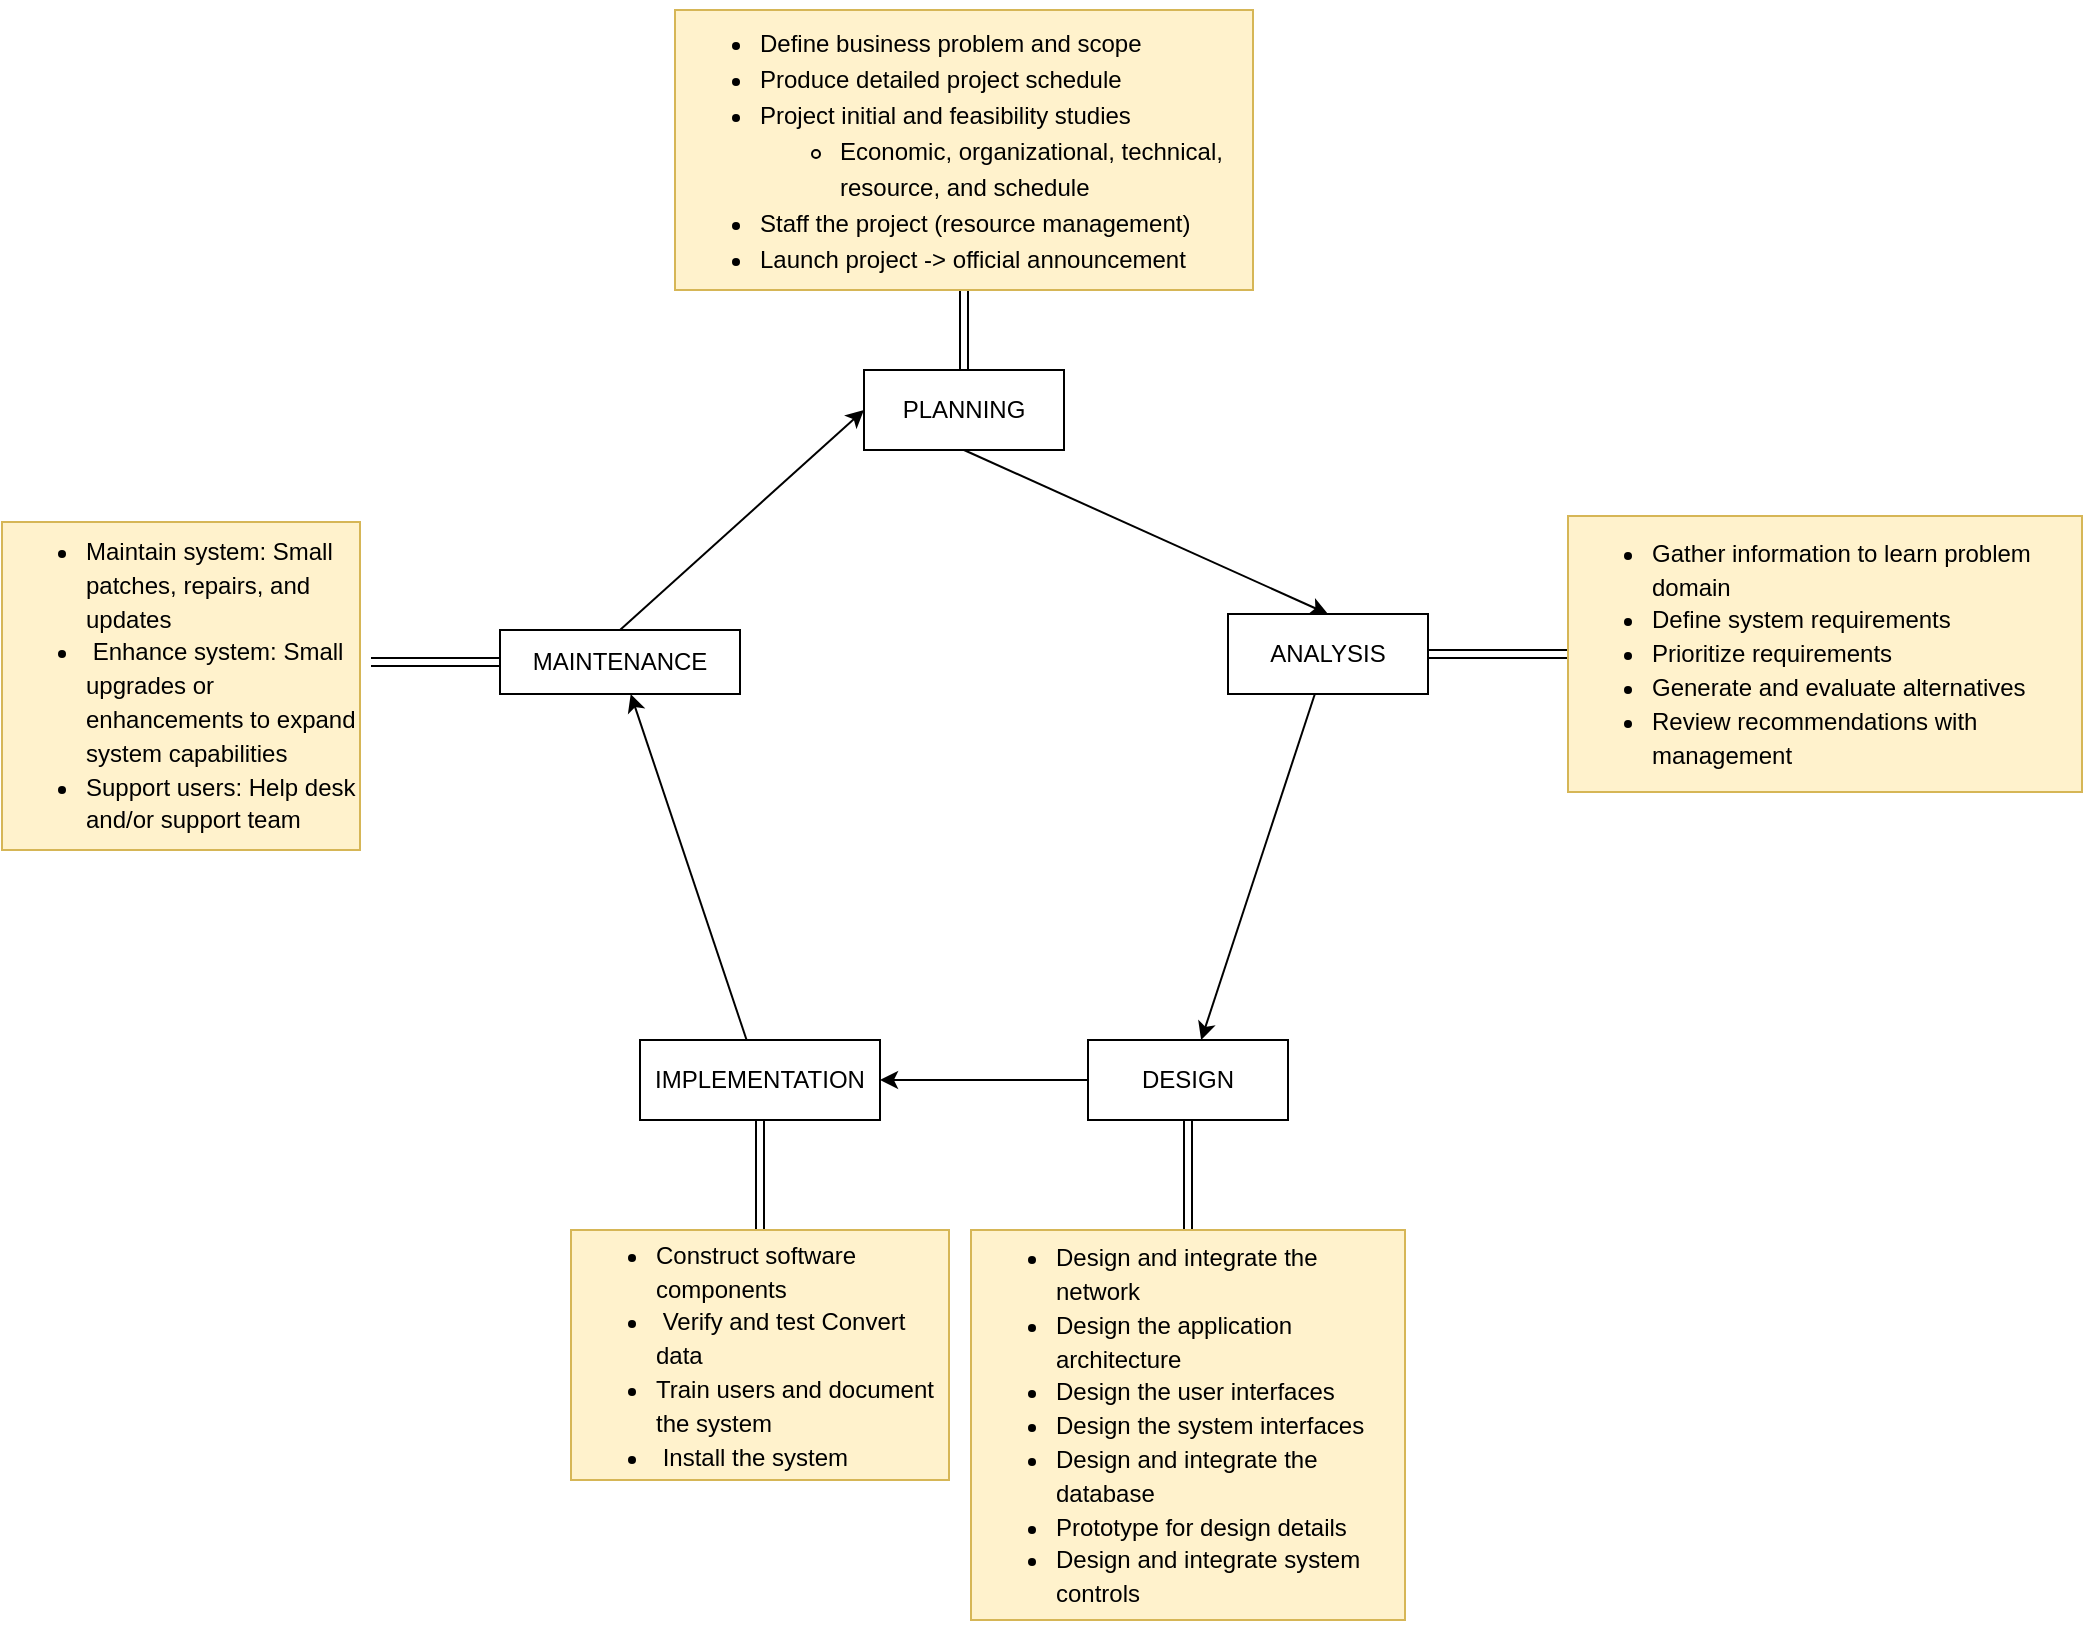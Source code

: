 <mxfile version="20.5.3" type="github">
  <diagram id="kpp0p4vaVyjLrGLZzNB3" name="simple gitflow">
    <mxGraphModel dx="1319" dy="852" grid="1" gridSize="10" guides="1" tooltips="1" connect="1" arrows="1" fold="1" page="1" pageScale="1" pageWidth="850" pageHeight="1100" math="0" shadow="0">
      <root>
        <mxCell id="0" />
        <mxCell id="1" parent="0" />
        <mxCell id="JxC9IEEVYPg9Gp5Ud_OF-79" style="edgeStyle=orthogonalEdgeStyle;rounded=0;orthogonalLoop=1;jettySize=auto;html=1;exitX=0.5;exitY=1;exitDx=0;exitDy=0;entryX=0.5;entryY=0;entryDx=0;entryDy=0;noEdgeStyle=1;align=left;" parent="1" source="JxC9IEEVYPg9Gp5Ud_OF-74" target="JxC9IEEVYPg9Gp5Ud_OF-77" edge="1">
          <mxGeometry relative="1" as="geometry" />
        </mxCell>
        <mxCell id="XVOhkNCDuT8Im4PqYky6-67" value="" style="edgeStyle=orthogonalEdgeStyle;rounded=0;orthogonalLoop=1;jettySize=auto;html=1;endArrow=blockThin;endFill=1;align=center;shape=link;" edge="1" parent="1" source="JxC9IEEVYPg9Gp5Ud_OF-74" target="XVOhkNCDuT8Im4PqYky6-66">
          <mxGeometry relative="1" as="geometry" />
        </mxCell>
        <mxCell id="JxC9IEEVYPg9Gp5Ud_OF-74" value="PLANNING&lt;br&gt;" style="whiteSpace=wrap;html=1;align=center;" parent="1" vertex="1">
          <mxGeometry x="481" y="230" width="100" height="40" as="geometry" />
        </mxCell>
        <mxCell id="JxC9IEEVYPg9Gp5Ud_OF-81" value="" style="edgeStyle=orthogonalEdgeStyle;rounded=0;orthogonalLoop=1;jettySize=auto;html=1;noEdgeStyle=1;align=center;" parent="1" source="JxC9IEEVYPg9Gp5Ud_OF-77" target="JxC9IEEVYPg9Gp5Ud_OF-80" edge="1">
          <mxGeometry relative="1" as="geometry" />
        </mxCell>
        <mxCell id="XVOhkNCDuT8Im4PqYky6-58" value="" style="edgeStyle=orthogonalEdgeStyle;rounded=0;orthogonalLoop=1;jettySize=auto;html=1;endArrow=blockThin;endFill=1;align=left;textOpacity=30;shape=link;" edge="1" parent="1" source="JxC9IEEVYPg9Gp5Ud_OF-77" target="XVOhkNCDuT8Im4PqYky6-57">
          <mxGeometry relative="1" as="geometry" />
        </mxCell>
        <mxCell id="JxC9IEEVYPg9Gp5Ud_OF-77" value="ANALYSIS" style="whiteSpace=wrap;html=1;align=center;" parent="1" vertex="1">
          <mxGeometry x="663" y="352" width="100" height="40" as="geometry" />
        </mxCell>
        <mxCell id="JxC9IEEVYPg9Gp5Ud_OF-83" style="edgeStyle=orthogonalEdgeStyle;rounded=0;orthogonalLoop=1;jettySize=auto;html=1;noEdgeStyle=1;align=left;" parent="1" source="JxC9IEEVYPg9Gp5Ud_OF-80" target="JxC9IEEVYPg9Gp5Ud_OF-82" edge="1">
          <mxGeometry relative="1" as="geometry" />
        </mxCell>
        <mxCell id="XVOhkNCDuT8Im4PqYky6-51" value="" style="edgeStyle=orthogonalEdgeStyle;rounded=0;orthogonalLoop=1;jettySize=auto;html=1;endArrow=blockThin;endFill=1;align=left;shape=link;" edge="1" parent="1" source="JxC9IEEVYPg9Gp5Ud_OF-80" target="XVOhkNCDuT8Im4PqYky6-50">
          <mxGeometry relative="1" as="geometry" />
        </mxCell>
        <mxCell id="JxC9IEEVYPg9Gp5Ud_OF-80" value="DESIGN&lt;br&gt;" style="whiteSpace=wrap;html=1;align=center;" parent="1" vertex="1">
          <mxGeometry x="593" y="565" width="100" height="40" as="geometry" />
        </mxCell>
        <mxCell id="JxC9IEEVYPg9Gp5Ud_OF-85" value="" style="edgeStyle=orthogonalEdgeStyle;rounded=0;orthogonalLoop=1;jettySize=auto;html=1;noEdgeStyle=1;align=center;" parent="1" source="JxC9IEEVYPg9Gp5Ud_OF-82" target="JxC9IEEVYPg9Gp5Ud_OF-84" edge="1">
          <mxGeometry relative="1" as="geometry" />
        </mxCell>
        <mxCell id="XVOhkNCDuT8Im4PqYky6-49" value="" style="edgeStyle=orthogonalEdgeStyle;rounded=0;orthogonalLoop=1;jettySize=auto;html=1;endArrow=blockThin;endFill=1;align=left;shape=link;" edge="1" parent="1" source="JxC9IEEVYPg9Gp5Ud_OF-82" target="XVOhkNCDuT8Im4PqYky6-48">
          <mxGeometry relative="1" as="geometry" />
        </mxCell>
        <mxCell id="JxC9IEEVYPg9Gp5Ud_OF-82" value="IMPLEMENTATION&lt;br&gt;" style="whiteSpace=wrap;html=1;align=center;" parent="1" vertex="1">
          <mxGeometry x="369" y="565" width="120" height="40" as="geometry" />
        </mxCell>
        <mxCell id="XVOhkNCDuT8Im4PqYky6-40" value="" style="edgeStyle=orthogonalEdgeStyle;rounded=0;orthogonalLoop=1;jettySize=auto;html=1;endArrow=blockThin;endFill=1;align=left;labelBackgroundColor=default;shape=link;" edge="1" parent="1" source="JxC9IEEVYPg9Gp5Ud_OF-84">
          <mxGeometry relative="1" as="geometry">
            <mxPoint x="234.5" y="376" as="targetPoint" />
          </mxGeometry>
        </mxCell>
        <mxCell id="JxC9IEEVYPg9Gp5Ud_OF-84" value="MAINTENANCE" style="whiteSpace=wrap;html=1;align=center;" parent="1" vertex="1">
          <mxGeometry x="299" y="360" width="120" height="32" as="geometry" />
        </mxCell>
        <mxCell id="JxC9IEEVYPg9Gp5Ud_OF-96" style="edgeStyle=orthogonalEdgeStyle;rounded=0;orthogonalLoop=1;jettySize=auto;html=1;exitX=0.5;exitY=0;exitDx=0;exitDy=0;noEdgeStyle=1;align=center;entryX=0;entryY=0.5;entryDx=0;entryDy=0;" parent="1" source="JxC9IEEVYPg9Gp5Ud_OF-84" target="JxC9IEEVYPg9Gp5Ud_OF-74" edge="1">
          <mxGeometry relative="1" as="geometry">
            <mxPoint x="338" y="268.0" as="sourcePoint" />
            <mxPoint x="470" y="240" as="targetPoint" />
          </mxGeometry>
        </mxCell>
        <mxCell id="XVOhkNCDuT8Im4PqYky6-45" value="&lt;ul style=&quot;line-height: 140%;&quot;&gt;&lt;li&gt;Maintain system: Small patches, repairs, and updates&lt;br&gt;&lt;/li&gt;&lt;li&gt;&amp;nbsp;Enhance system: Small upgrades or enhancements to expand system capabilities&lt;br&gt;&lt;/li&gt;&lt;li&gt;Support users: Help desk and/or support team&lt;br&gt;&lt;/li&gt;&lt;/ul&gt;" style="whiteSpace=wrap;html=1;align=left;fillColor=#fff2cc;strokeColor=#d6b656;" vertex="1" parent="1">
          <mxGeometry x="50" y="306" width="179" height="164" as="geometry" />
        </mxCell>
        <mxCell id="XVOhkNCDuT8Im4PqYky6-48" value="&lt;ul style=&quot;line-height: 140%;&quot;&gt;&lt;li&gt;Construct software components&lt;/li&gt;&lt;li&gt;&amp;nbsp;Verify and test Convert data&lt;/li&gt;&lt;li&gt;Train users and document the system&lt;/li&gt;&lt;li&gt;&amp;nbsp;Install the system&lt;/li&gt;&lt;/ul&gt;" style="whiteSpace=wrap;html=1;align=left;fillColor=#fff2cc;strokeColor=#d6b656;" vertex="1" parent="1">
          <mxGeometry x="334.5" y="660" width="189" height="125" as="geometry" />
        </mxCell>
        <mxCell id="XVOhkNCDuT8Im4PqYky6-50" value="&lt;ul style=&quot;line-height: 140%;&quot;&gt;&lt;li&gt;Design and integrate the network&lt;/li&gt;&lt;li&gt;Design the application architecture&lt;/li&gt;&lt;li&gt;Design the user interfaces&lt;/li&gt;&lt;li&gt;Design the system interfaces&lt;/li&gt;&lt;li&gt;Design and integrate the database&lt;/li&gt;&lt;li&gt;Prototype for design details&lt;/li&gt;&lt;li&gt;Design and integrate system controls&lt;/li&gt;&lt;/ul&gt;" style="whiteSpace=wrap;html=1;align=left;fillColor=#fff2cc;strokeColor=#d6b656;" vertex="1" parent="1">
          <mxGeometry x="534.5" y="660" width="217" height="195" as="geometry" />
        </mxCell>
        <mxCell id="XVOhkNCDuT8Im4PqYky6-57" value="&lt;ul style=&quot;line-height: 140%;&quot;&gt;&lt;li&gt;Gather information to learn problem domain&lt;/li&gt;&lt;li&gt;Define system requirements&lt;/li&gt;&lt;li&gt;Prioritize requirements&lt;/li&gt;&lt;li&gt;Generate and evaluate alternatives&lt;/li&gt;&lt;li&gt;Review recommendations with management&lt;/li&gt;&lt;/ul&gt;" style="whiteSpace=wrap;html=1;align=left;fillColor=#fff2cc;strokeColor=#d6b656;" vertex="1" parent="1">
          <mxGeometry x="833" y="303" width="257" height="138" as="geometry" />
        </mxCell>
        <mxCell id="XVOhkNCDuT8Im4PqYky6-66" value="&lt;ul style=&quot;line-height: 150%;&quot;&gt;&lt;li&gt;Define business problem and scope&lt;br&gt;&lt;/li&gt;&lt;li&gt;Produce detailed project schedule&lt;br&gt;&lt;/li&gt;&lt;li&gt;Project initial and feasibility studies&lt;br&gt;&lt;/li&gt;&lt;ul&gt;&lt;li&gt;Economic, organizational, technical, resource, and schedule&lt;br&gt;&lt;/li&gt;&lt;/ul&gt;&lt;li&gt;Staff the project (resource management)&lt;br&gt;&lt;/li&gt;&lt;li&gt;Launch project -&amp;gt; official announcement&lt;/li&gt;&lt;/ul&gt;" style="whiteSpace=wrap;html=1;align=left;fillColor=#fff2cc;strokeColor=#d6b656;" vertex="1" parent="1">
          <mxGeometry x="386.5" y="50" width="289" height="140" as="geometry" />
        </mxCell>
      </root>
    </mxGraphModel>
  </diagram>
</mxfile>
